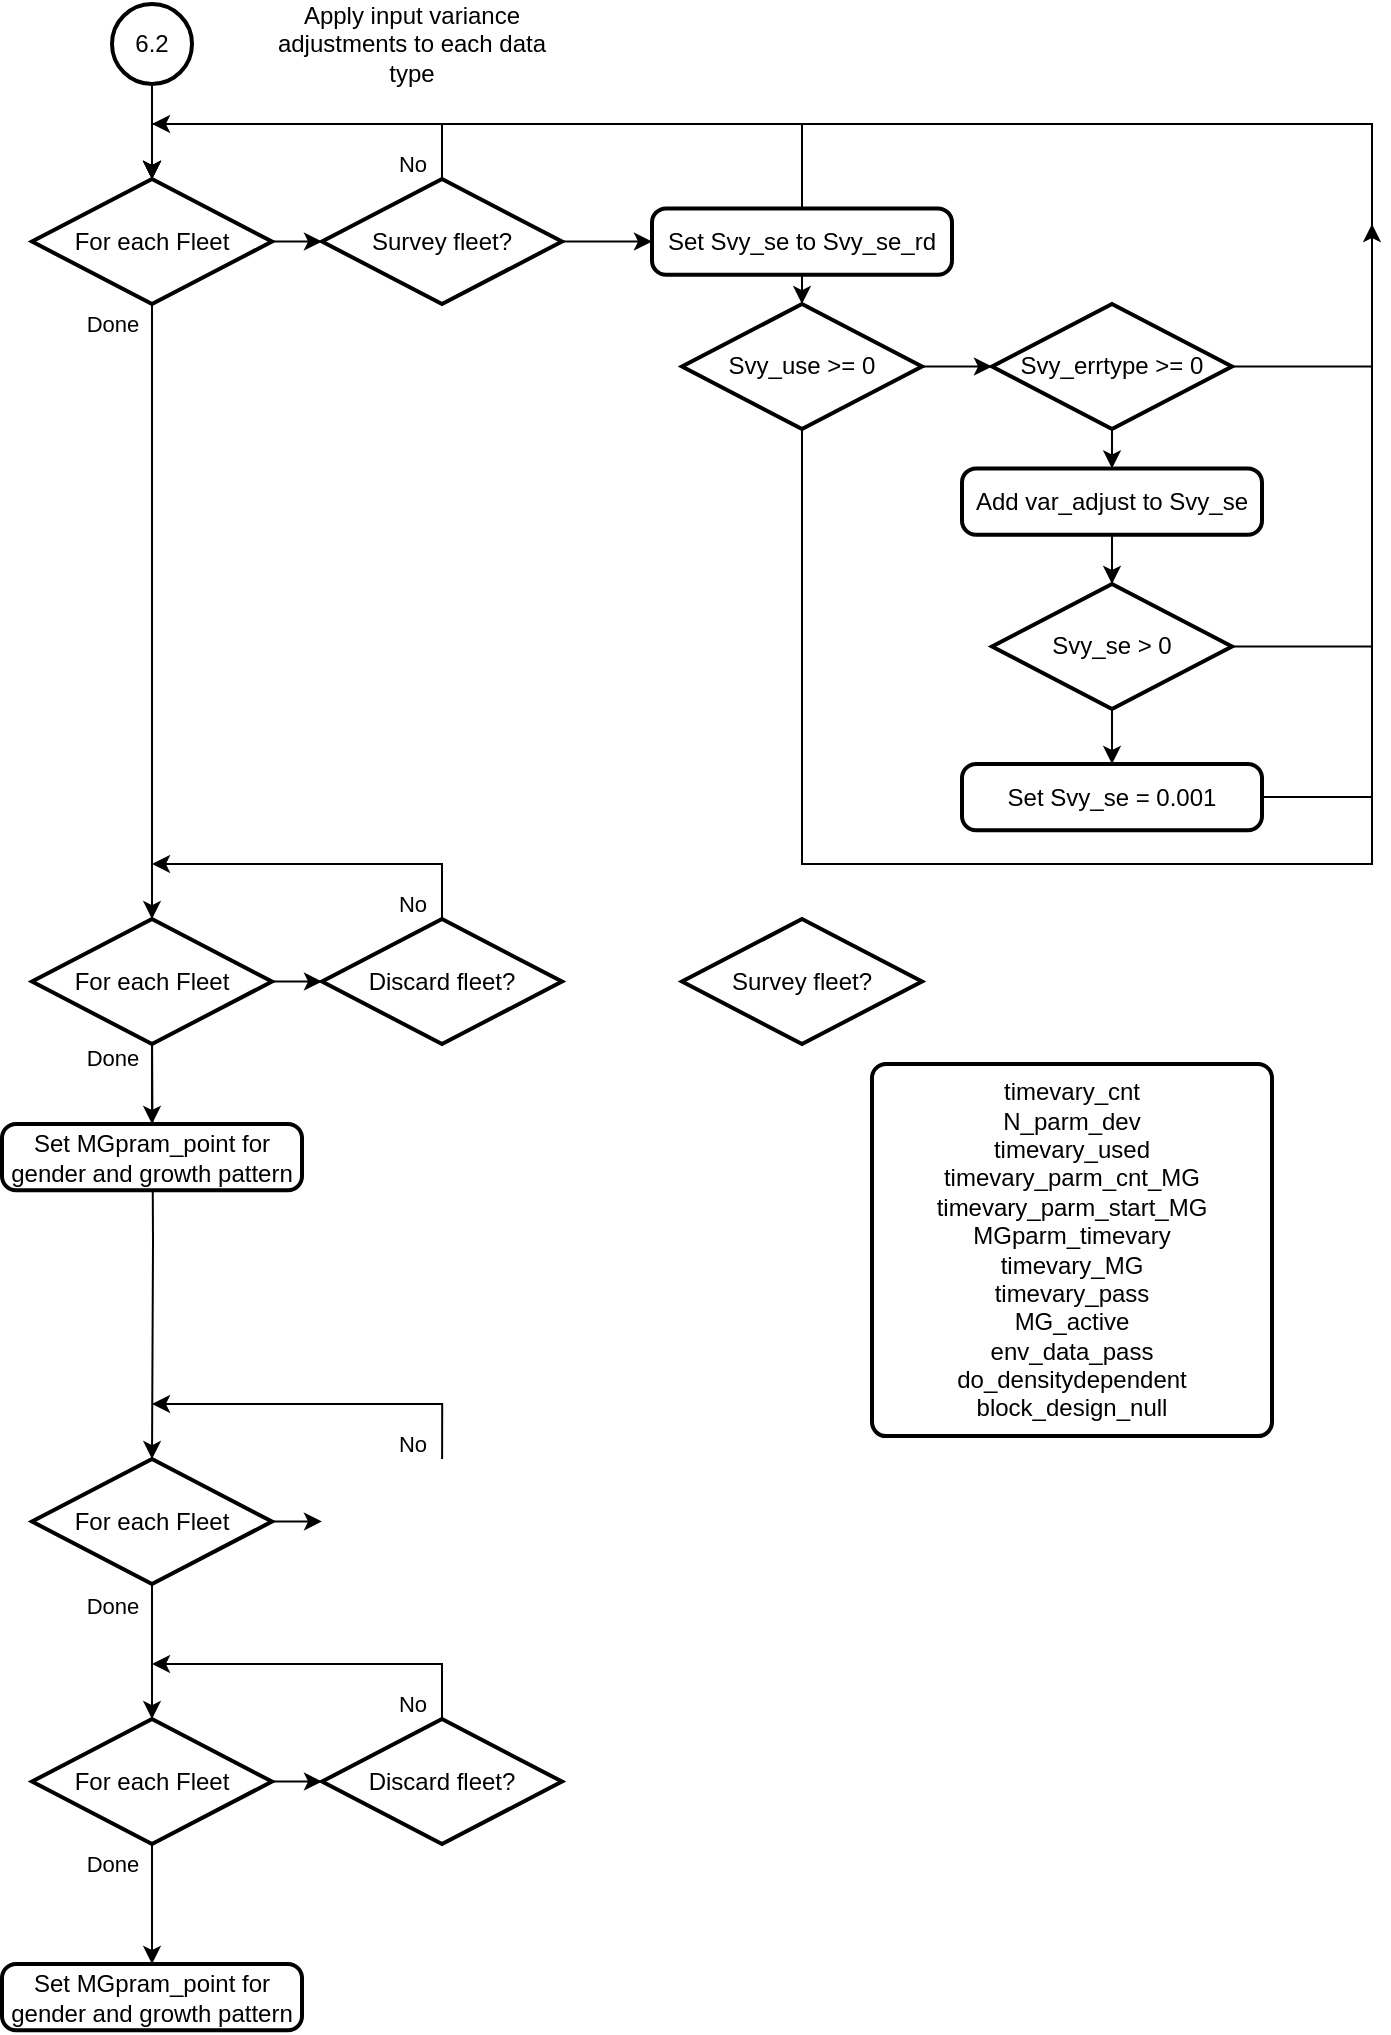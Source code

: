 <mxfile version="13.9.9" type="device"><diagram id="lvyeGGsbXE0mozm-HVxc" name="Page-1"><mxGraphModel dx="1086" dy="1766" grid="1" gridSize="10" guides="1" tooltips="1" connect="1" arrows="1" fold="1" page="1" pageScale="1" pageWidth="850" pageHeight="1100" math="0" shadow="0"><root><mxCell id="0"/><mxCell id="1" parent="0"/><mxCell id="psI-zPbWYssAY9PYaQ9e-1" style="edgeStyle=orthogonalEdgeStyle;rounded=0;orthogonalLoop=1;jettySize=auto;html=1;" parent="1" source="psI-zPbWYssAY9PYaQ9e-2" target="psI-zPbWYssAY9PYaQ9e-25" edge="1"><mxGeometry relative="1" as="geometry"><mxPoint x="170" y="-936.03" as="targetPoint"/></mxGeometry></mxCell><mxCell id="psI-zPbWYssAY9PYaQ9e-2" value="6.2" style="strokeWidth=2;html=1;shape=mxgraph.flowchart.start_2;whiteSpace=wrap;" parent="1" vertex="1"><mxGeometry x="150" y="-1020" width="40" height="40" as="geometry"/></mxCell><mxCell id="psI-zPbWYssAY9PYaQ9e-3" value="Apply input variance adjustments to each data type" style="text;html=1;strokeColor=none;fillColor=none;align=center;verticalAlign=middle;whiteSpace=wrap;rounded=0;" parent="1" vertex="1"><mxGeometry x="225" y="-1020" width="150" height="40" as="geometry"/></mxCell><mxCell id="psI-zPbWYssAY9PYaQ9e-33" style="edgeStyle=orthogonalEdgeStyle;rounded=0;orthogonalLoop=1;jettySize=auto;html=1;entryX=0.5;entryY=0;entryDx=0;entryDy=0;entryPerimeter=0;" parent="1" source="psI-zPbWYssAY9PYaQ9e-4" target="psI-zPbWYssAY9PYaQ9e-25" edge="1"><mxGeometry relative="1" as="geometry"><Array as="points"><mxPoint x="495" y="-960"/><mxPoint x="170" y="-960"/></Array></mxGeometry></mxCell><mxCell id="psI-zPbWYssAY9PYaQ9e-40" style="edgeStyle=orthogonalEdgeStyle;rounded=0;orthogonalLoop=1;jettySize=auto;html=1;" parent="1" source="psI-zPbWYssAY9PYaQ9e-4" target="psI-zPbWYssAY9PYaQ9e-35" edge="1"><mxGeometry relative="1" as="geometry"/></mxCell><mxCell id="psI-zPbWYssAY9PYaQ9e-4" value="Set Svy_se to Svy_se_rd" style="rounded=1;whiteSpace=wrap;html=1;absoluteArcSize=1;arcSize=14;strokeWidth=2;" parent="1" vertex="1"><mxGeometry x="420" y="-917.79" width="150" height="33.12" as="geometry"/></mxCell><mxCell id="psI-zPbWYssAY9PYaQ9e-5" value="No" style="edgeStyle=orthogonalEdgeStyle;rounded=0;orthogonalLoop=1;jettySize=auto;html=1;" parent="1" edge="1"><mxGeometry x="-0.913" y="15" relative="1" as="geometry"><mxPoint x="170" y="-320" as="targetPoint"/><Array as="points"><mxPoint x="315" y="-320"/><mxPoint x="170" y="-320"/></Array><mxPoint as="offset"/><mxPoint x="315.059" y="-292.48" as="sourcePoint"/></mxGeometry></mxCell><mxCell id="psI-zPbWYssAY9PYaQ9e-8" style="edgeStyle=orthogonalEdgeStyle;rounded=0;orthogonalLoop=1;jettySize=auto;html=1;entryX=0.5;entryY=0;entryDx=0;entryDy=0;entryPerimeter=0;" parent="1" target="psI-zPbWYssAY9PYaQ9e-10" edge="1"><mxGeometry relative="1" as="geometry"><mxPoint x="170" y="-510.0" as="sourcePoint"/></mxGeometry></mxCell><mxCell id="psI-zPbWYssAY9PYaQ9e-9" style="edgeStyle=orthogonalEdgeStyle;rounded=0;orthogonalLoop=1;jettySize=auto;html=1;" parent="1" source="psI-zPbWYssAY9PYaQ9e-10" edge="1"><mxGeometry relative="1" as="geometry"><mxPoint x="255" y="-261.294" as="targetPoint"/></mxGeometry></mxCell><mxCell id="psI-zPbWYssAY9PYaQ9e-12" value="Done" style="edgeStyle=orthogonalEdgeStyle;rounded=0;orthogonalLoop=1;jettySize=auto;html=1;" parent="1" source="psI-zPbWYssAY9PYaQ9e-10" target="psI-zPbWYssAY9PYaQ9e-17" edge="1"><mxGeometry x="-0.667" y="-20" relative="1" as="geometry"><mxPoint x="170" y="-170" as="targetPoint"/><mxPoint as="offset"/></mxGeometry></mxCell><mxCell id="psI-zPbWYssAY9PYaQ9e-10" value="For each Fleet" style="strokeWidth=2;html=1;shape=mxgraph.flowchart.decision;whiteSpace=wrap;" parent="1" vertex="1"><mxGeometry x="110" y="-292.48" width="120" height="62.5" as="geometry"/></mxCell><mxCell id="psI-zPbWYssAY9PYaQ9e-13" value="No" style="edgeStyle=orthogonalEdgeStyle;rounded=0;orthogonalLoop=1;jettySize=auto;html=1;" parent="1" source="psI-zPbWYssAY9PYaQ9e-14" edge="1"><mxGeometry x="-0.913" y="15" relative="1" as="geometry"><mxPoint x="170" y="-190" as="targetPoint"/><Array as="points"><mxPoint x="315" y="-190"/><mxPoint x="170" y="-190"/></Array><mxPoint as="offset"/></mxGeometry></mxCell><mxCell id="psI-zPbWYssAY9PYaQ9e-14" value="Discard fleet?" style="strokeWidth=2;html=1;shape=mxgraph.flowchart.decision;whiteSpace=wrap;" parent="1" vertex="1"><mxGeometry x="255" y="-162.48" width="120" height="62.5" as="geometry"/></mxCell><mxCell id="psI-zPbWYssAY9PYaQ9e-15" style="edgeStyle=orthogonalEdgeStyle;rounded=0;orthogonalLoop=1;jettySize=auto;html=1;" parent="1" source="psI-zPbWYssAY9PYaQ9e-17" target="psI-zPbWYssAY9PYaQ9e-14" edge="1"><mxGeometry relative="1" as="geometry"><mxPoint x="275" y="-131.2" as="targetPoint"/></mxGeometry></mxCell><mxCell id="psI-zPbWYssAY9PYaQ9e-16" value="Done" style="edgeStyle=orthogonalEdgeStyle;rounded=0;orthogonalLoop=1;jettySize=auto;html=1;" parent="1" source="psI-zPbWYssAY9PYaQ9e-17" target="psI-zPbWYssAY9PYaQ9e-18" edge="1"><mxGeometry x="-0.667" y="-20" relative="1" as="geometry"><mxPoint as="offset"/></mxGeometry></mxCell><mxCell id="psI-zPbWYssAY9PYaQ9e-17" value="For each Fleet" style="strokeWidth=2;html=1;shape=mxgraph.flowchart.decision;whiteSpace=wrap;" parent="1" vertex="1"><mxGeometry x="110" y="-162.48" width="120" height="62.5" as="geometry"/></mxCell><mxCell id="psI-zPbWYssAY9PYaQ9e-18" value="Set MGpram_point for gender and growth pattern" style="rounded=1;whiteSpace=wrap;html=1;absoluteArcSize=1;arcSize=14;strokeWidth=2;" parent="1" vertex="1"><mxGeometry x="95" y="-40" width="150" height="33.12" as="geometry"/></mxCell><mxCell id="psI-zPbWYssAY9PYaQ9e-19" value="timevary_cnt&lt;br&gt;N_parm_dev&lt;br&gt;timevary_used&lt;br&gt;timevary_parm_cnt_MG&lt;br&gt;timevary_parm_start_MG&lt;br&gt;MGparm_timevary&lt;br&gt;timevary_MG&lt;br&gt;timevary_pass&lt;br&gt;MG_active&lt;br&gt;env_data_pass&lt;br&gt;do_densitydependent&lt;br&gt;block_design_null" style="rounded=1;whiteSpace=wrap;html=1;absoluteArcSize=1;arcSize=14;strokeWidth=2;" parent="1" vertex="1"><mxGeometry x="530" y="-489.98" width="200" height="186.03" as="geometry"/></mxCell><mxCell id="psI-zPbWYssAY9PYaQ9e-20" value="No" style="edgeStyle=orthogonalEdgeStyle;rounded=0;orthogonalLoop=1;jettySize=auto;html=1;" parent="1" source="psI-zPbWYssAY9PYaQ9e-21" edge="1"><mxGeometry x="-0.913" y="15" relative="1" as="geometry"><mxPoint x="170" y="-960" as="targetPoint"/><Array as="points"><mxPoint x="315" y="-960"/><mxPoint x="170" y="-960"/></Array><mxPoint as="offset"/></mxGeometry></mxCell><mxCell id="psI-zPbWYssAY9PYaQ9e-32" style="edgeStyle=orthogonalEdgeStyle;rounded=0;orthogonalLoop=1;jettySize=auto;html=1;" parent="1" source="psI-zPbWYssAY9PYaQ9e-21" target="psI-zPbWYssAY9PYaQ9e-4" edge="1"><mxGeometry relative="1" as="geometry"/></mxCell><mxCell id="psI-zPbWYssAY9PYaQ9e-21" value="Survey fleet?" style="strokeWidth=2;html=1;shape=mxgraph.flowchart.decision;whiteSpace=wrap;" parent="1" vertex="1"><mxGeometry x="255" y="-932.48" width="120" height="62.5" as="geometry"/></mxCell><mxCell id="psI-zPbWYssAY9PYaQ9e-23" style="edgeStyle=orthogonalEdgeStyle;rounded=0;orthogonalLoop=1;jettySize=auto;html=1;" parent="1" source="psI-zPbWYssAY9PYaQ9e-25" target="psI-zPbWYssAY9PYaQ9e-21" edge="1"><mxGeometry relative="1" as="geometry"><mxPoint x="275" y="-901.2" as="targetPoint"/></mxGeometry></mxCell><mxCell id="psI-zPbWYssAY9PYaQ9e-24" value="Done" style="edgeStyle=orthogonalEdgeStyle;rounded=0;orthogonalLoop=1;jettySize=auto;html=1;" parent="1" source="psI-zPbWYssAY9PYaQ9e-25" target="psI-zPbWYssAY9PYaQ9e-30" edge="1"><mxGeometry x="-0.935" y="-20" relative="1" as="geometry"><mxPoint x="170" y="-810" as="targetPoint"/><mxPoint as="offset"/></mxGeometry></mxCell><mxCell id="psI-zPbWYssAY9PYaQ9e-25" value="For each Fleet" style="strokeWidth=2;html=1;shape=mxgraph.flowchart.decision;whiteSpace=wrap;" parent="1" vertex="1"><mxGeometry x="110" y="-932.48" width="120" height="62.5" as="geometry"/></mxCell><mxCell id="psI-zPbWYssAY9PYaQ9e-26" value="No" style="edgeStyle=orthogonalEdgeStyle;rounded=0;orthogonalLoop=1;jettySize=auto;html=1;" parent="1" source="psI-zPbWYssAY9PYaQ9e-27" edge="1"><mxGeometry x="-0.913" y="15" relative="1" as="geometry"><mxPoint x="170" y="-590" as="targetPoint"/><Array as="points"><mxPoint x="315" y="-590"/><mxPoint x="170" y="-590"/></Array><mxPoint as="offset"/></mxGeometry></mxCell><mxCell id="psI-zPbWYssAY9PYaQ9e-27" value="Discard fleet?" style="strokeWidth=2;html=1;shape=mxgraph.flowchart.decision;whiteSpace=wrap;" parent="1" vertex="1"><mxGeometry x="255" y="-562.48" width="120" height="62.5" as="geometry"/></mxCell><mxCell id="psI-zPbWYssAY9PYaQ9e-28" style="edgeStyle=orthogonalEdgeStyle;rounded=0;orthogonalLoop=1;jettySize=auto;html=1;" parent="1" source="psI-zPbWYssAY9PYaQ9e-30" target="psI-zPbWYssAY9PYaQ9e-27" edge="1"><mxGeometry relative="1" as="geometry"><mxPoint x="275" y="-531.2" as="targetPoint"/></mxGeometry></mxCell><mxCell id="psI-zPbWYssAY9PYaQ9e-29" value="Done" style="edgeStyle=orthogonalEdgeStyle;rounded=0;orthogonalLoop=1;jettySize=auto;html=1;" parent="1" source="psI-zPbWYssAY9PYaQ9e-30" target="psI-zPbWYssAY9PYaQ9e-31" edge="1"><mxGeometry x="-0.667" y="-20" relative="1" as="geometry"><mxPoint as="offset"/></mxGeometry></mxCell><mxCell id="psI-zPbWYssAY9PYaQ9e-30" value="For each Fleet" style="strokeWidth=2;html=1;shape=mxgraph.flowchart.decision;whiteSpace=wrap;" parent="1" vertex="1"><mxGeometry x="110" y="-562.48" width="120" height="62.5" as="geometry"/></mxCell><mxCell id="psI-zPbWYssAY9PYaQ9e-31" value="Set MGpram_point for gender and growth pattern" style="rounded=1;whiteSpace=wrap;html=1;absoluteArcSize=1;arcSize=14;strokeWidth=2;" parent="1" vertex="1"><mxGeometry x="95" y="-460" width="150" height="33.12" as="geometry"/></mxCell><mxCell id="psI-zPbWYssAY9PYaQ9e-43" style="edgeStyle=orthogonalEdgeStyle;rounded=0;orthogonalLoop=1;jettySize=auto;html=1;" parent="1" source="psI-zPbWYssAY9PYaQ9e-34" target="psI-zPbWYssAY9PYaQ9e-37" edge="1"><mxGeometry relative="1" as="geometry"/></mxCell><mxCell id="psI-zPbWYssAY9PYaQ9e-34" value="Add var_adjust to Svy_se" style="rounded=1;whiteSpace=wrap;html=1;absoluteArcSize=1;arcSize=14;strokeWidth=2;" parent="1" vertex="1"><mxGeometry x="575" y="-787.79" width="150" height="33.12" as="geometry"/></mxCell><mxCell id="psI-zPbWYssAY9PYaQ9e-41" style="edgeStyle=orthogonalEdgeStyle;rounded=0;orthogonalLoop=1;jettySize=auto;html=1;" parent="1" source="psI-zPbWYssAY9PYaQ9e-35" target="psI-zPbWYssAY9PYaQ9e-36" edge="1"><mxGeometry relative="1" as="geometry"/></mxCell><mxCell id="psI-zPbWYssAY9PYaQ9e-47" style="edgeStyle=orthogonalEdgeStyle;rounded=0;orthogonalLoop=1;jettySize=auto;html=1;" parent="1" source="psI-zPbWYssAY9PYaQ9e-35" edge="1"><mxGeometry relative="1" as="geometry"><mxPoint x="780" y="-910" as="targetPoint"/><Array as="points"><mxPoint x="495" y="-590"/><mxPoint x="780" y="-590"/></Array></mxGeometry></mxCell><mxCell id="psI-zPbWYssAY9PYaQ9e-35" value="Svy_use &amp;gt;= 0" style="strokeWidth=2;html=1;shape=mxgraph.flowchart.decision;whiteSpace=wrap;" parent="1" vertex="1"><mxGeometry x="435" y="-869.98" width="120" height="62.5" as="geometry"/></mxCell><mxCell id="psI-zPbWYssAY9PYaQ9e-42" style="edgeStyle=orthogonalEdgeStyle;rounded=0;orthogonalLoop=1;jettySize=auto;html=1;" parent="1" source="psI-zPbWYssAY9PYaQ9e-36" target="psI-zPbWYssAY9PYaQ9e-34" edge="1"><mxGeometry relative="1" as="geometry"/></mxCell><mxCell id="psI-zPbWYssAY9PYaQ9e-46" style="edgeStyle=orthogonalEdgeStyle;rounded=0;orthogonalLoop=1;jettySize=auto;html=1;" parent="1" source="psI-zPbWYssAY9PYaQ9e-36" target="psI-zPbWYssAY9PYaQ9e-25" edge="1"><mxGeometry relative="1" as="geometry"><Array as="points"><mxPoint x="780" y="-839"/><mxPoint x="780" y="-960"/><mxPoint x="170" y="-960"/></Array></mxGeometry></mxCell><mxCell id="psI-zPbWYssAY9PYaQ9e-36" value="Svy_errtype &amp;gt;= 0" style="strokeWidth=2;html=1;shape=mxgraph.flowchart.decision;whiteSpace=wrap;" parent="1" vertex="1"><mxGeometry x="590" y="-869.98" width="120" height="62.5" as="geometry"/></mxCell><mxCell id="psI-zPbWYssAY9PYaQ9e-39" style="edgeStyle=orthogonalEdgeStyle;rounded=0;orthogonalLoop=1;jettySize=auto;html=1;entryX=0.5;entryY=0;entryDx=0;entryDy=0;entryPerimeter=0;" parent="1" source="psI-zPbWYssAY9PYaQ9e-37" target="psI-zPbWYssAY9PYaQ9e-25" edge="1"><mxGeometry relative="1" as="geometry"><Array as="points"><mxPoint x="780" y="-699"/><mxPoint x="780" y="-960"/><mxPoint x="170" y="-960"/></Array></mxGeometry></mxCell><mxCell id="psI-zPbWYssAY9PYaQ9e-44" style="edgeStyle=orthogonalEdgeStyle;rounded=0;orthogonalLoop=1;jettySize=auto;html=1;" parent="1" source="psI-zPbWYssAY9PYaQ9e-37" target="psI-zPbWYssAY9PYaQ9e-38" edge="1"><mxGeometry relative="1" as="geometry"/></mxCell><mxCell id="psI-zPbWYssAY9PYaQ9e-37" value="Svy_se &amp;gt; 0" style="strokeWidth=2;html=1;shape=mxgraph.flowchart.decision;whiteSpace=wrap;" parent="1" vertex="1"><mxGeometry x="590" y="-730" width="120" height="62.5" as="geometry"/></mxCell><mxCell id="psI-zPbWYssAY9PYaQ9e-45" style="edgeStyle=orthogonalEdgeStyle;rounded=0;orthogonalLoop=1;jettySize=auto;html=1;entryX=0.5;entryY=0;entryDx=0;entryDy=0;entryPerimeter=0;" parent="1" source="psI-zPbWYssAY9PYaQ9e-38" target="psI-zPbWYssAY9PYaQ9e-25" edge="1"><mxGeometry relative="1" as="geometry"><Array as="points"><mxPoint x="780" y="-623"/><mxPoint x="780" y="-960"/><mxPoint x="170" y="-960"/></Array></mxGeometry></mxCell><mxCell id="psI-zPbWYssAY9PYaQ9e-38" value="Set Svy_se = 0.001" style="rounded=1;whiteSpace=wrap;html=1;absoluteArcSize=1;arcSize=14;strokeWidth=2;" parent="1" vertex="1"><mxGeometry x="575" y="-640.0" width="150" height="33.12" as="geometry"/></mxCell><mxCell id="psI-zPbWYssAY9PYaQ9e-48" value="Survey fleet?" style="strokeWidth=2;html=1;shape=mxgraph.flowchart.decision;whiteSpace=wrap;" parent="1" vertex="1"><mxGeometry x="435" y="-562.48" width="120" height="62.5" as="geometry"/></mxCell></root></mxGraphModel></diagram></mxfile>